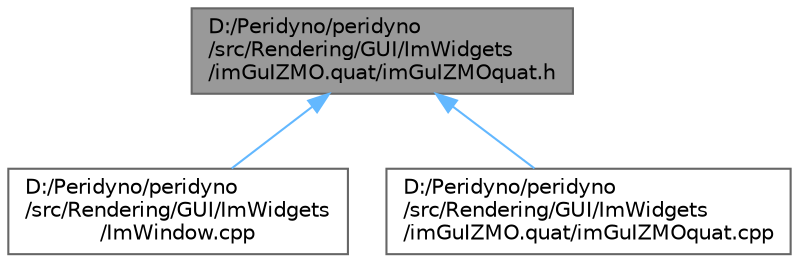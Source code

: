 digraph "D:/Peridyno/peridyno/src/Rendering/GUI/ImWidgets/imGuIZMO.quat/imGuIZMOquat.h"
{
 // LATEX_PDF_SIZE
  bgcolor="transparent";
  edge [fontname=Helvetica,fontsize=10,labelfontname=Helvetica,labelfontsize=10];
  node [fontname=Helvetica,fontsize=10,shape=box,height=0.2,width=0.4];
  Node1 [id="Node000001",label="D:/Peridyno/peridyno\l/src/Rendering/GUI/ImWidgets\l/imGuIZMO.quat/imGuIZMOquat.h",height=0.2,width=0.4,color="gray40", fillcolor="grey60", style="filled", fontcolor="black",tooltip=" "];
  Node1 -> Node2 [id="edge1_Node000001_Node000002",dir="back",color="steelblue1",style="solid",tooltip=" "];
  Node2 [id="Node000002",label="D:/Peridyno/peridyno\l/src/Rendering/GUI/ImWidgets\l/ImWindow.cpp",height=0.2,width=0.4,color="grey40", fillcolor="white", style="filled",URL="$_im_window_8cpp.html",tooltip=" "];
  Node1 -> Node3 [id="edge2_Node000001_Node000003",dir="back",color="steelblue1",style="solid",tooltip=" "];
  Node3 [id="Node000003",label="D:/Peridyno/peridyno\l/src/Rendering/GUI/ImWidgets\l/imGuIZMO.quat/imGuIZMOquat.cpp",height=0.2,width=0.4,color="grey40", fillcolor="white", style="filled",URL="$im_gu_i_z_m_oquat_8cpp.html",tooltip=" "];
}
